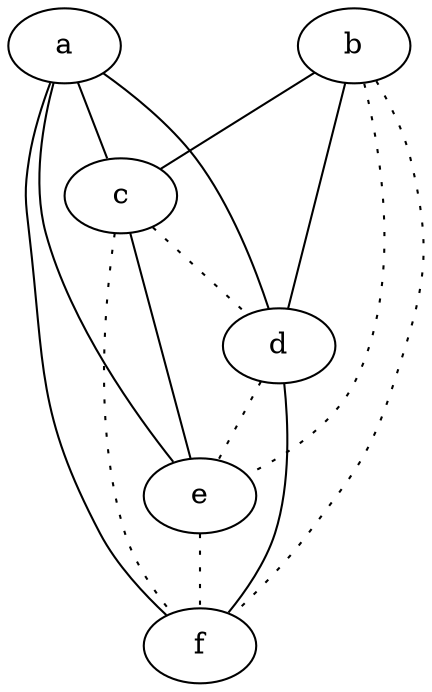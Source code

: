graph {
a -- c;
a -- d;
a -- e;
a -- f;
b -- c;
b -- d;
b -- e [style=dotted];
b -- f [style=dotted];
c -- d [style=dotted];
c -- e;
c -- f [style=dotted];
d -- e [style=dotted];
d -- f;
e -- f [style=dotted];
}
